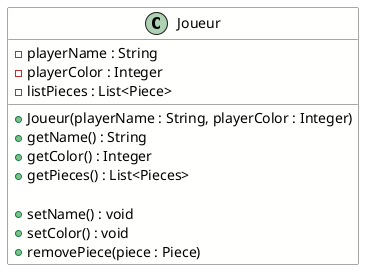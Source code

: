 @startuml
skinparam classBorderColor #4F4F4F
skinparam classBackgroundColor #FFFFFD

class Joueur {
    - playerName : String
    - playerColor : Integer
    - listPieces : List<Piece>

    + Joueur(playerName : String, playerColor : Integer)
    + getName() : String
    + getColor() : Integer
    + getPieces() : List<Pieces>
    
    + setName() : void
    + setColor() : void
    + removePiece(piece : Piece)
    
}

@enduml